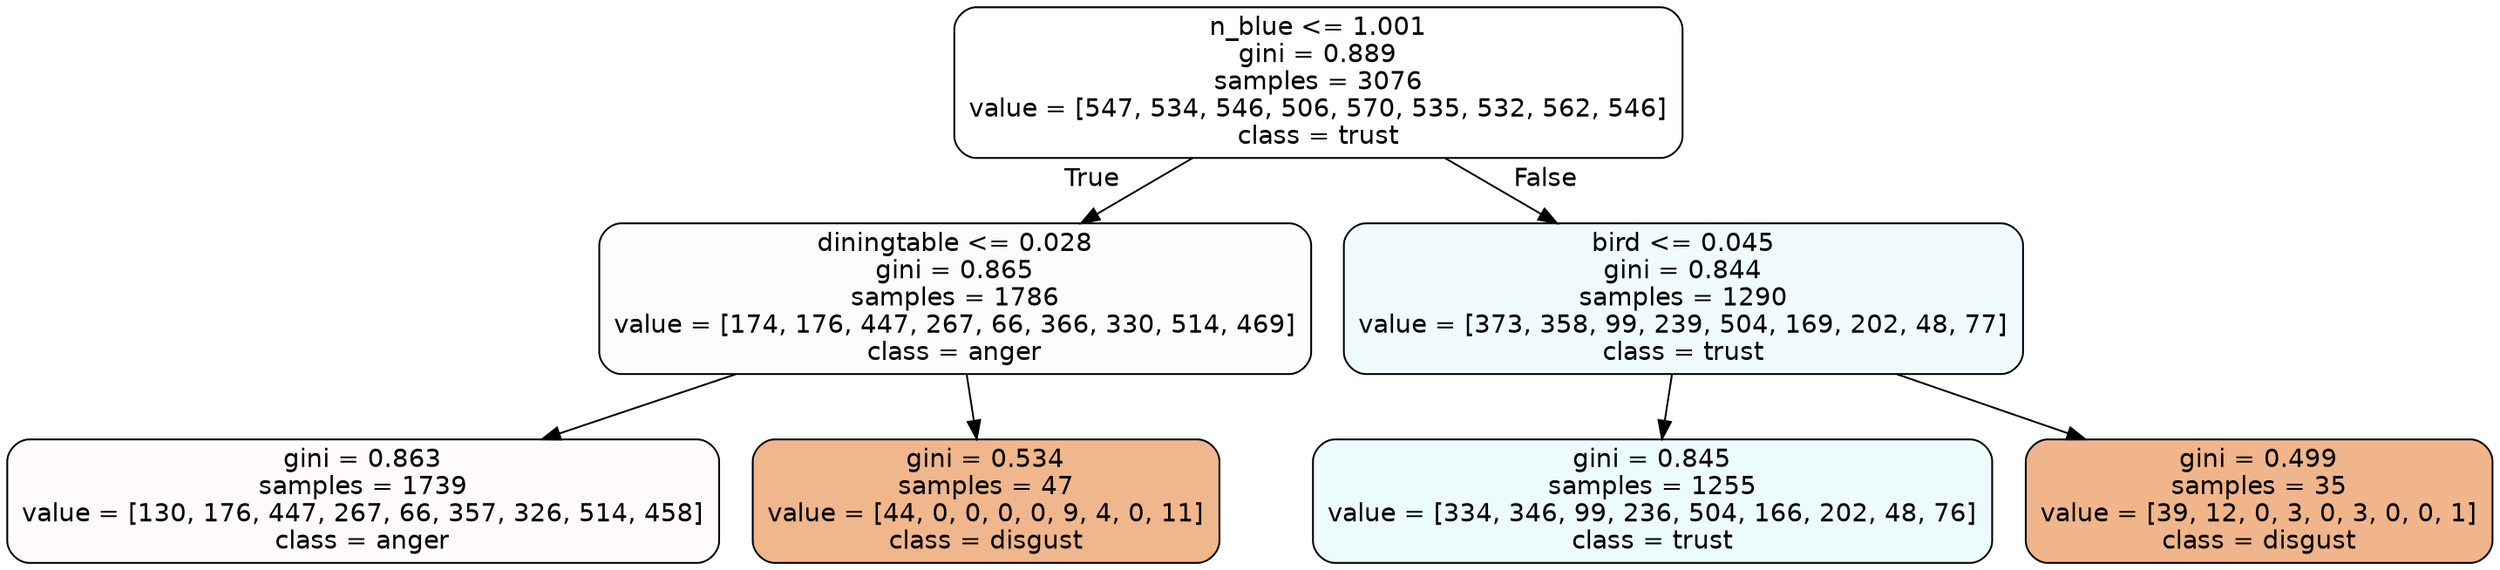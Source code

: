 digraph Tree {
node [shape=box, style="filled, rounded", color="black", fontname=helvetica] ;
edge [fontname=helvetica] ;
0 [label="n_blue <= 1.001\ngini = 0.889\nsamples = 3076\nvalue = [547, 534, 546, 506, 570, 535, 532, 562, 546]\nclass = trust", fillcolor="#39d7e500"] ;
1 [label="diningtable <= 0.028\ngini = 0.865\nsamples = 1786\nvalue = [174, 176, 447, 267, 66, 366, 330, 514, 469]\nclass = anger", fillcolor="#e539d705"] ;
0 -> 1 [labeldistance=2.5, labelangle=45, headlabel="True"] ;
2 [label="gini = 0.863\nsamples = 1739\nvalue = [130, 176, 447, 267, 66, 357, 326, 514, 458]\nclass = anger", fillcolor="#e539d706"] ;
1 -> 2 ;
3 [label="gini = 0.534\nsamples = 47\nvalue = [44, 0, 0, 0, 0, 9, 4, 0, 11]\nclass = disgust", fillcolor="#e5813994"] ;
1 -> 3 ;
4 [label="bird <= 0.045\ngini = 0.844\nsamples = 1290\nvalue = [373, 358, 99, 239, 504, 169, 202, 48, 77]\nclass = trust", fillcolor="#39d7e514"] ;
0 -> 4 [labeldistance=2.5, labelangle=-45, headlabel="False"] ;
5 [label="gini = 0.845\nsamples = 1255\nvalue = [334, 346, 99, 236, 504, 166, 202, 48, 76]\nclass = trust", fillcolor="#39d7e518"] ;
4 -> 5 ;
6 [label="gini = 0.499\nsamples = 35\nvalue = [39, 12, 0, 3, 0, 3, 0, 0, 1]\nclass = disgust", fillcolor="#e5813996"] ;
4 -> 6 ;
}
